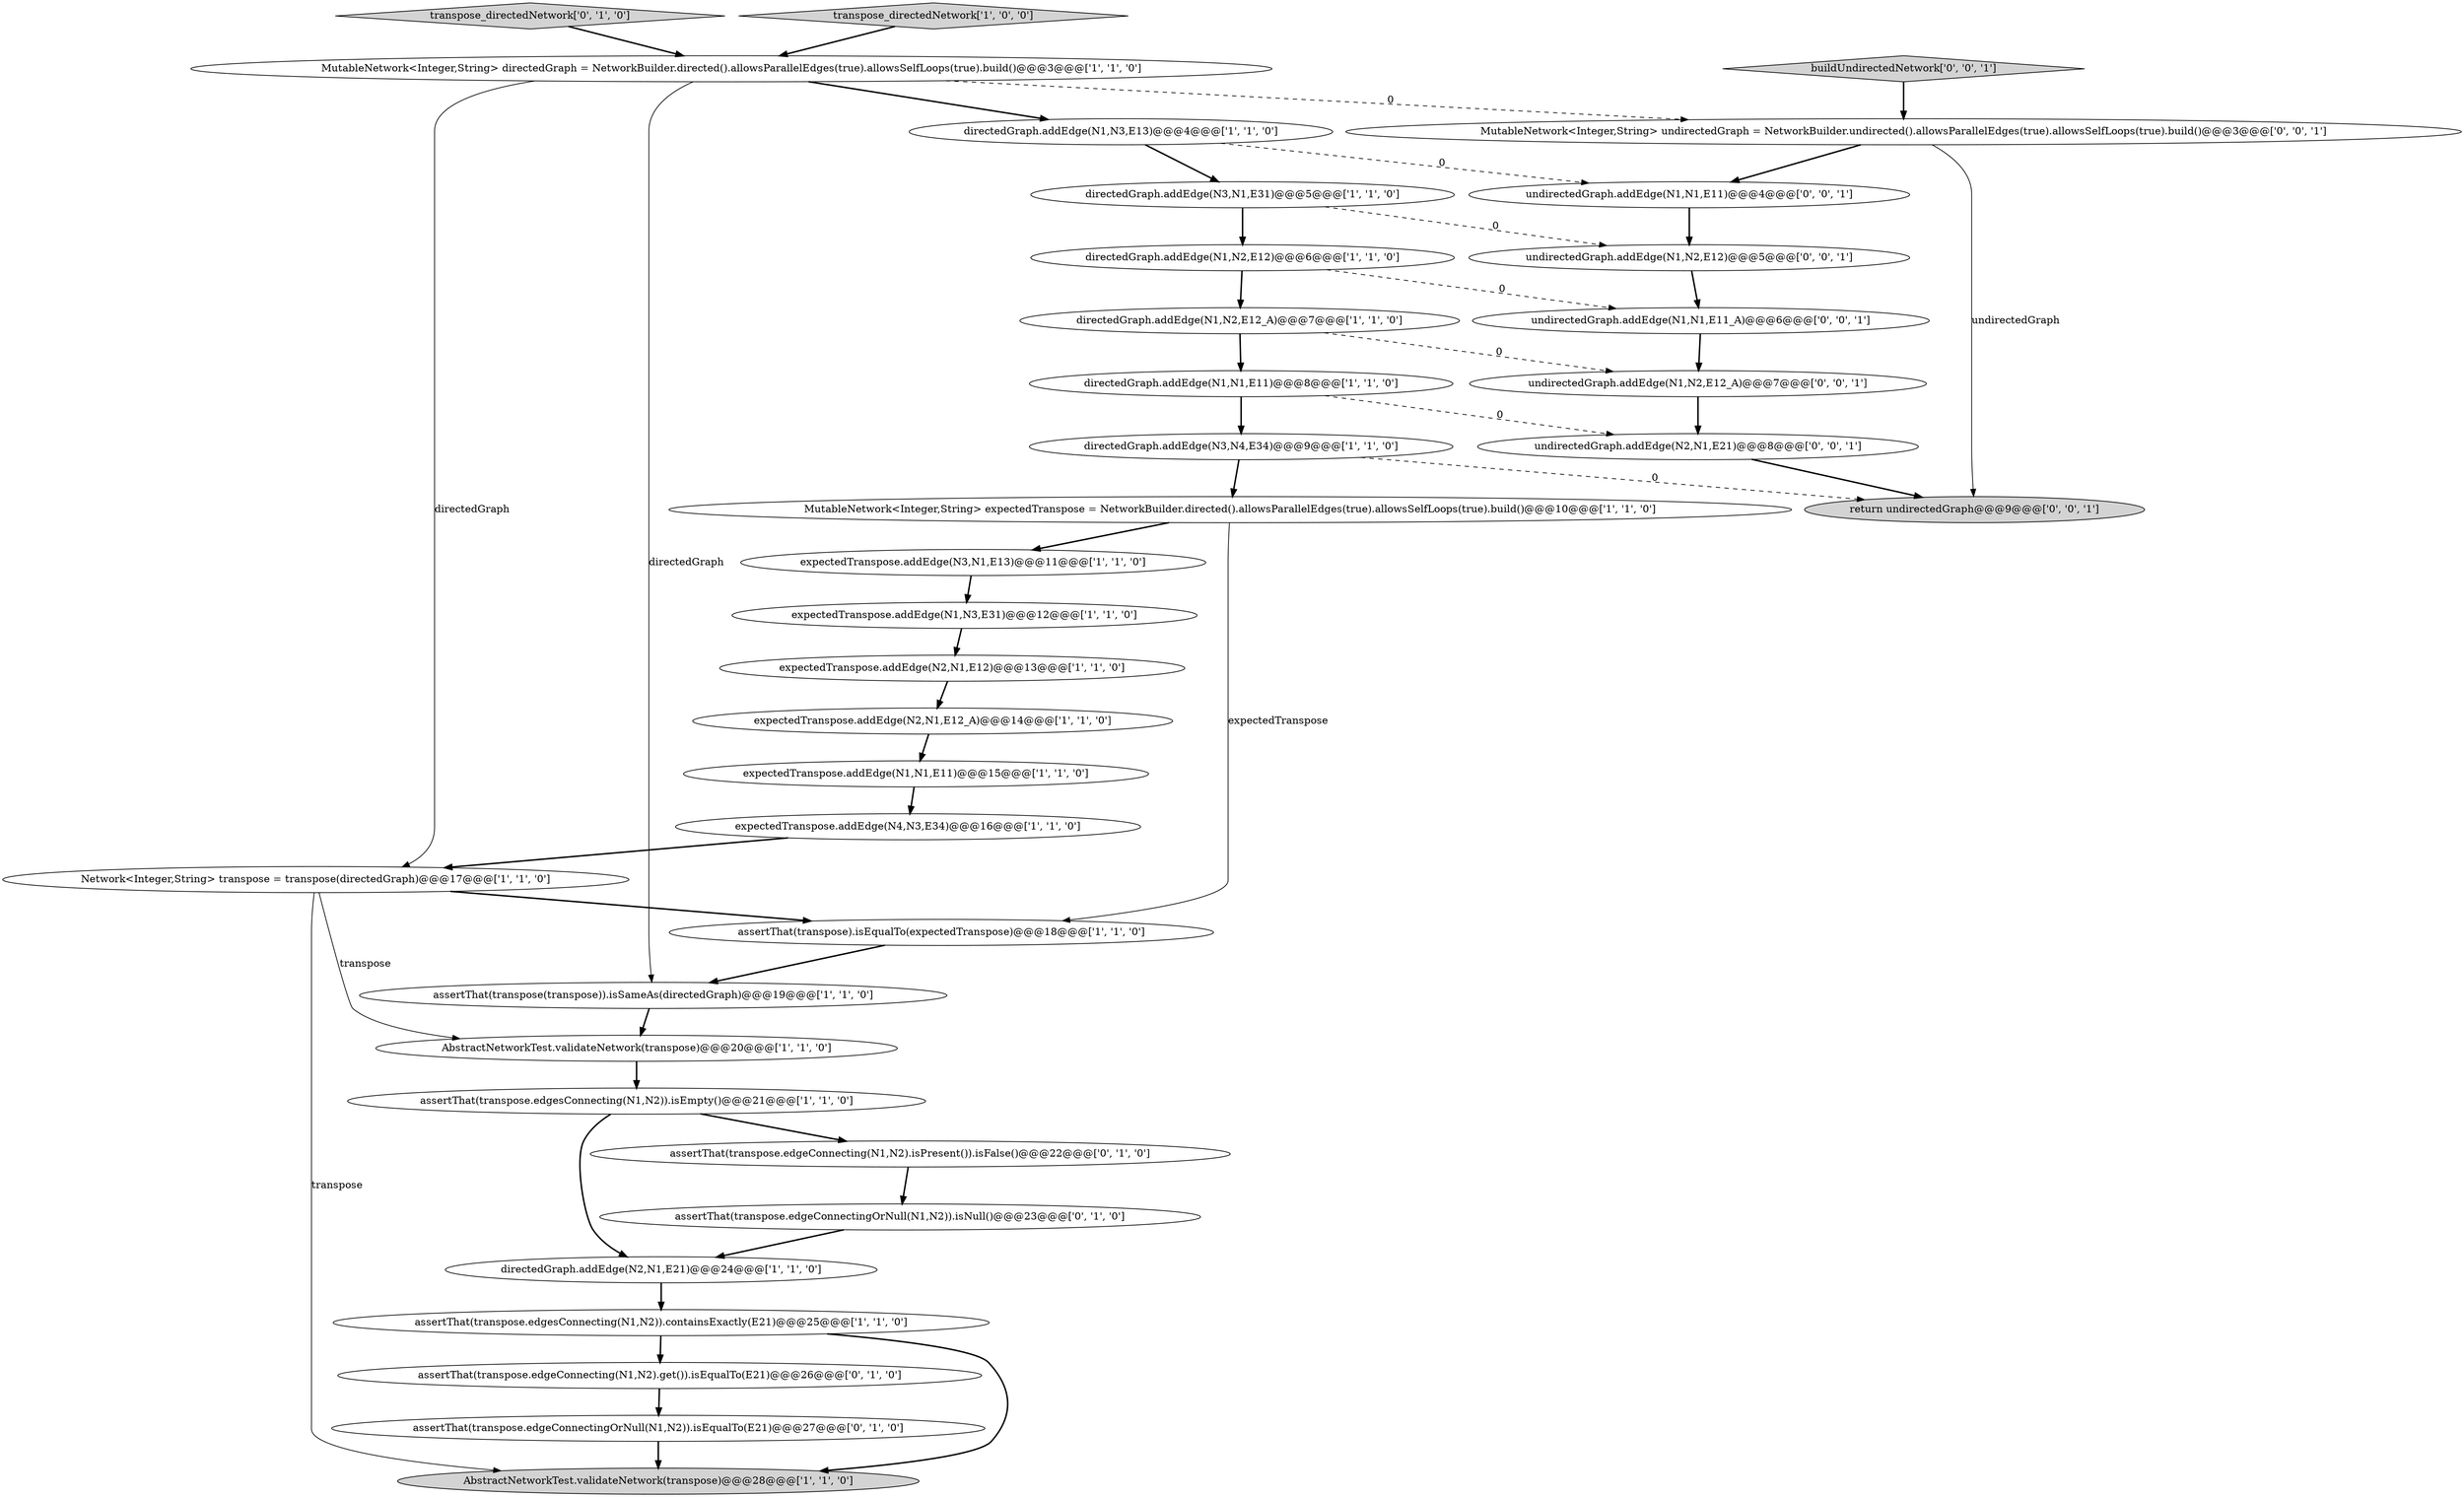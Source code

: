 digraph {
15 [style = filled, label = "expectedTranspose.addEdge(N2,N1,E12_A)@@@14@@@['1', '1', '0']", fillcolor = white, shape = ellipse image = "AAA0AAABBB1BBB"];
34 [style = filled, label = "MutableNetwork<Integer,String> undirectedGraph = NetworkBuilder.undirected().allowsParallelEdges(true).allowsSelfLoops(true).build()@@@3@@@['0', '0', '1']", fillcolor = white, shape = ellipse image = "AAA0AAABBB3BBB"];
33 [style = filled, label = "undirectedGraph.addEdge(N1,N2,E12_A)@@@7@@@['0', '0', '1']", fillcolor = white, shape = ellipse image = "AAA0AAABBB3BBB"];
1 [style = filled, label = "MutableNetwork<Integer,String> expectedTranspose = NetworkBuilder.directed().allowsParallelEdges(true).allowsSelfLoops(true).build()@@@10@@@['1', '1', '0']", fillcolor = white, shape = ellipse image = "AAA0AAABBB1BBB"];
11 [style = filled, label = "directedGraph.addEdge(N1,N2,E12_A)@@@7@@@['1', '1', '0']", fillcolor = white, shape = ellipse image = "AAA0AAABBB1BBB"];
26 [style = filled, label = "assertThat(transpose.edgeConnecting(N1,N2).isPresent()).isFalse()@@@22@@@['0', '1', '0']", fillcolor = white, shape = ellipse image = "AAA1AAABBB2BBB"];
27 [style = filled, label = "transpose_directedNetwork['0', '1', '0']", fillcolor = lightgray, shape = diamond image = "AAA0AAABBB2BBB"];
16 [style = filled, label = "expectedTranspose.addEdge(N3,N1,E13)@@@11@@@['1', '1', '0']", fillcolor = white, shape = ellipse image = "AAA0AAABBB1BBB"];
13 [style = filled, label = "directedGraph.addEdge(N1,N3,E13)@@@4@@@['1', '1', '0']", fillcolor = white, shape = ellipse image = "AAA0AAABBB1BBB"];
4 [style = filled, label = "expectedTranspose.addEdge(N1,N3,E31)@@@12@@@['1', '1', '0']", fillcolor = white, shape = ellipse image = "AAA0AAABBB1BBB"];
19 [style = filled, label = "expectedTranspose.addEdge(N2,N1,E12)@@@13@@@['1', '1', '0']", fillcolor = white, shape = ellipse image = "AAA0AAABBB1BBB"];
5 [style = filled, label = "assertThat(transpose.edgesConnecting(N1,N2)).isEmpty()@@@21@@@['1', '1', '0']", fillcolor = white, shape = ellipse image = "AAA0AAABBB1BBB"];
31 [style = filled, label = "undirectedGraph.addEdge(N1,N1,E11_A)@@@6@@@['0', '0', '1']", fillcolor = white, shape = ellipse image = "AAA0AAABBB3BBB"];
12 [style = filled, label = "AbstractNetworkTest.validateNetwork(transpose)@@@20@@@['1', '1', '0']", fillcolor = white, shape = ellipse image = "AAA0AAABBB1BBB"];
22 [style = filled, label = "AbstractNetworkTest.validateNetwork(transpose)@@@28@@@['1', '1', '0']", fillcolor = lightgray, shape = ellipse image = "AAA0AAABBB1BBB"];
7 [style = filled, label = "directedGraph.addEdge(N1,N2,E12)@@@6@@@['1', '1', '0']", fillcolor = white, shape = ellipse image = "AAA0AAABBB1BBB"];
10 [style = filled, label = "directedGraph.addEdge(N3,N1,E31)@@@5@@@['1', '1', '0']", fillcolor = white, shape = ellipse image = "AAA0AAABBB1BBB"];
24 [style = filled, label = "assertThat(transpose.edgeConnecting(N1,N2).get()).isEqualTo(E21)@@@26@@@['0', '1', '0']", fillcolor = white, shape = ellipse image = "AAA1AAABBB2BBB"];
32 [style = filled, label = "undirectedGraph.addEdge(N1,N2,E12)@@@5@@@['0', '0', '1']", fillcolor = white, shape = ellipse image = "AAA0AAABBB3BBB"];
29 [style = filled, label = "undirectedGraph.addEdge(N1,N1,E11)@@@4@@@['0', '0', '1']", fillcolor = white, shape = ellipse image = "AAA0AAABBB3BBB"];
2 [style = filled, label = "directedGraph.addEdge(N1,N1,E11)@@@8@@@['1', '1', '0']", fillcolor = white, shape = ellipse image = "AAA0AAABBB1BBB"];
21 [style = filled, label = "directedGraph.addEdge(N3,N4,E34)@@@9@@@['1', '1', '0']", fillcolor = white, shape = ellipse image = "AAA0AAABBB1BBB"];
30 [style = filled, label = "return undirectedGraph@@@9@@@['0', '0', '1']", fillcolor = lightgray, shape = ellipse image = "AAA0AAABBB3BBB"];
18 [style = filled, label = "assertThat(transpose(transpose)).isSameAs(directedGraph)@@@19@@@['1', '1', '0']", fillcolor = white, shape = ellipse image = "AAA0AAABBB1BBB"];
25 [style = filled, label = "assertThat(transpose.edgeConnectingOrNull(N1,N2)).isNull()@@@23@@@['0', '1', '0']", fillcolor = white, shape = ellipse image = "AAA1AAABBB2BBB"];
35 [style = filled, label = "buildUndirectedNetwork['0', '0', '1']", fillcolor = lightgray, shape = diamond image = "AAA0AAABBB3BBB"];
17 [style = filled, label = "Network<Integer,String> transpose = transpose(directedGraph)@@@17@@@['1', '1', '0']", fillcolor = white, shape = ellipse image = "AAA0AAABBB1BBB"];
14 [style = filled, label = "expectedTranspose.addEdge(N4,N3,E34)@@@16@@@['1', '1', '0']", fillcolor = white, shape = ellipse image = "AAA0AAABBB1BBB"];
6 [style = filled, label = "transpose_directedNetwork['1', '0', '0']", fillcolor = lightgray, shape = diamond image = "AAA0AAABBB1BBB"];
9 [style = filled, label = "assertThat(transpose.edgesConnecting(N1,N2)).containsExactly(E21)@@@25@@@['1', '1', '0']", fillcolor = white, shape = ellipse image = "AAA0AAABBB1BBB"];
28 [style = filled, label = "undirectedGraph.addEdge(N2,N1,E21)@@@8@@@['0', '0', '1']", fillcolor = white, shape = ellipse image = "AAA0AAABBB3BBB"];
20 [style = filled, label = "MutableNetwork<Integer,String> directedGraph = NetworkBuilder.directed().allowsParallelEdges(true).allowsSelfLoops(true).build()@@@3@@@['1', '1', '0']", fillcolor = white, shape = ellipse image = "AAA0AAABBB1BBB"];
3 [style = filled, label = "directedGraph.addEdge(N2,N1,E21)@@@24@@@['1', '1', '0']", fillcolor = white, shape = ellipse image = "AAA0AAABBB1BBB"];
8 [style = filled, label = "expectedTranspose.addEdge(N1,N1,E11)@@@15@@@['1', '1', '0']", fillcolor = white, shape = ellipse image = "AAA0AAABBB1BBB"];
23 [style = filled, label = "assertThat(transpose.edgeConnectingOrNull(N1,N2)).isEqualTo(E21)@@@27@@@['0', '1', '0']", fillcolor = white, shape = ellipse image = "AAA1AAABBB2BBB"];
0 [style = filled, label = "assertThat(transpose).isEqualTo(expectedTranspose)@@@18@@@['1', '1', '0']", fillcolor = white, shape = ellipse image = "AAA0AAABBB1BBB"];
10->32 [style = dashed, label="0"];
9->22 [style = bold, label=""];
28->30 [style = bold, label=""];
23->22 [style = bold, label=""];
20->17 [style = solid, label="directedGraph"];
14->17 [style = bold, label=""];
8->14 [style = bold, label=""];
25->3 [style = bold, label=""];
20->34 [style = dashed, label="0"];
16->4 [style = bold, label=""];
24->23 [style = bold, label=""];
7->31 [style = dashed, label="0"];
34->30 [style = solid, label="undirectedGraph"];
19->15 [style = bold, label=""];
11->33 [style = dashed, label="0"];
20->18 [style = solid, label="directedGraph"];
7->11 [style = bold, label=""];
6->20 [style = bold, label=""];
5->26 [style = bold, label=""];
27->20 [style = bold, label=""];
33->28 [style = bold, label=""];
11->2 [style = bold, label=""];
17->12 [style = solid, label="transpose"];
2->21 [style = bold, label=""];
26->25 [style = bold, label=""];
12->5 [style = bold, label=""];
10->7 [style = bold, label=""];
20->13 [style = bold, label=""];
4->19 [style = bold, label=""];
9->24 [style = bold, label=""];
29->32 [style = bold, label=""];
32->31 [style = bold, label=""];
3->9 [style = bold, label=""];
13->29 [style = dashed, label="0"];
21->30 [style = dashed, label="0"];
21->1 [style = bold, label=""];
5->3 [style = bold, label=""];
34->29 [style = bold, label=""];
18->12 [style = bold, label=""];
13->10 [style = bold, label=""];
1->16 [style = bold, label=""];
17->22 [style = solid, label="transpose"];
31->33 [style = bold, label=""];
35->34 [style = bold, label=""];
15->8 [style = bold, label=""];
2->28 [style = dashed, label="0"];
0->18 [style = bold, label=""];
17->0 [style = bold, label=""];
1->0 [style = solid, label="expectedTranspose"];
}

